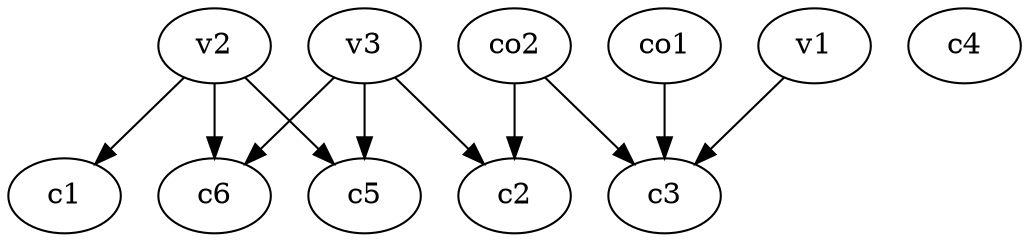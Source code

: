 strict digraph  {
c1;
c2;
c3;
c4;
c5;
c6;
v1;
v2;
v3;
co1;
co2;
v1 -> c3  [weight=1];
v2 -> c5  [weight=1];
v2 -> c6  [weight=1];
v2 -> c1  [weight=1];
v3 -> c6  [weight=1];
v3 -> c5  [weight=1];
v3 -> c2  [weight=1];
co1 -> c3  [weight=1];
co2 -> c3  [weight=1];
co2 -> c2  [weight=1];
}
